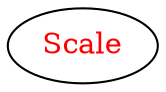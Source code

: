 digraph dependencyGraph {
 concentrate=true;
 ranksep="2.0";
 rankdir="LR"; 
 splines="ortho";
"Scale" [fontcolor="red"];
}